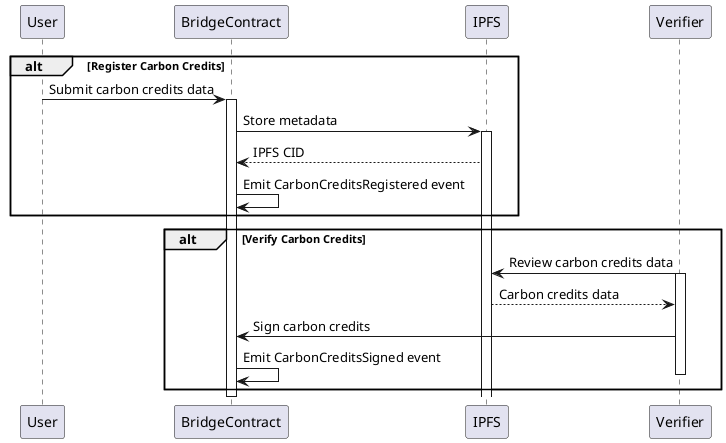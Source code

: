 @startuml
!define AWSPUML https://raw.githubusercontent.com/awslabs/aws-icons-for-plantuml/v14.0
participant User
participant BridgeContract
participant IPFS
participant Verifier

alt Register Carbon Credits

User -> BridgeContract: Submit carbon credits data
activate BridgeContract

BridgeContract -> IPFS: Store metadata
activate IPFS
IPFS --> BridgeContract: IPFS CID

BridgeContract -> BridgeContract: Emit CarbonCreditsRegistered event

end

alt Verify Carbon Credits 
  Verifier -> IPFS: Review carbon credits data
  activate Verifier
  IPFS --> Verifier: Carbon credits data
  
  Verifier -> BridgeContract: Sign carbon credits
  BridgeContract -> BridgeContract: Emit CarbonCreditsSigned event
  deactivate Verifier
end

deactivate BridgeContract

@enduml
